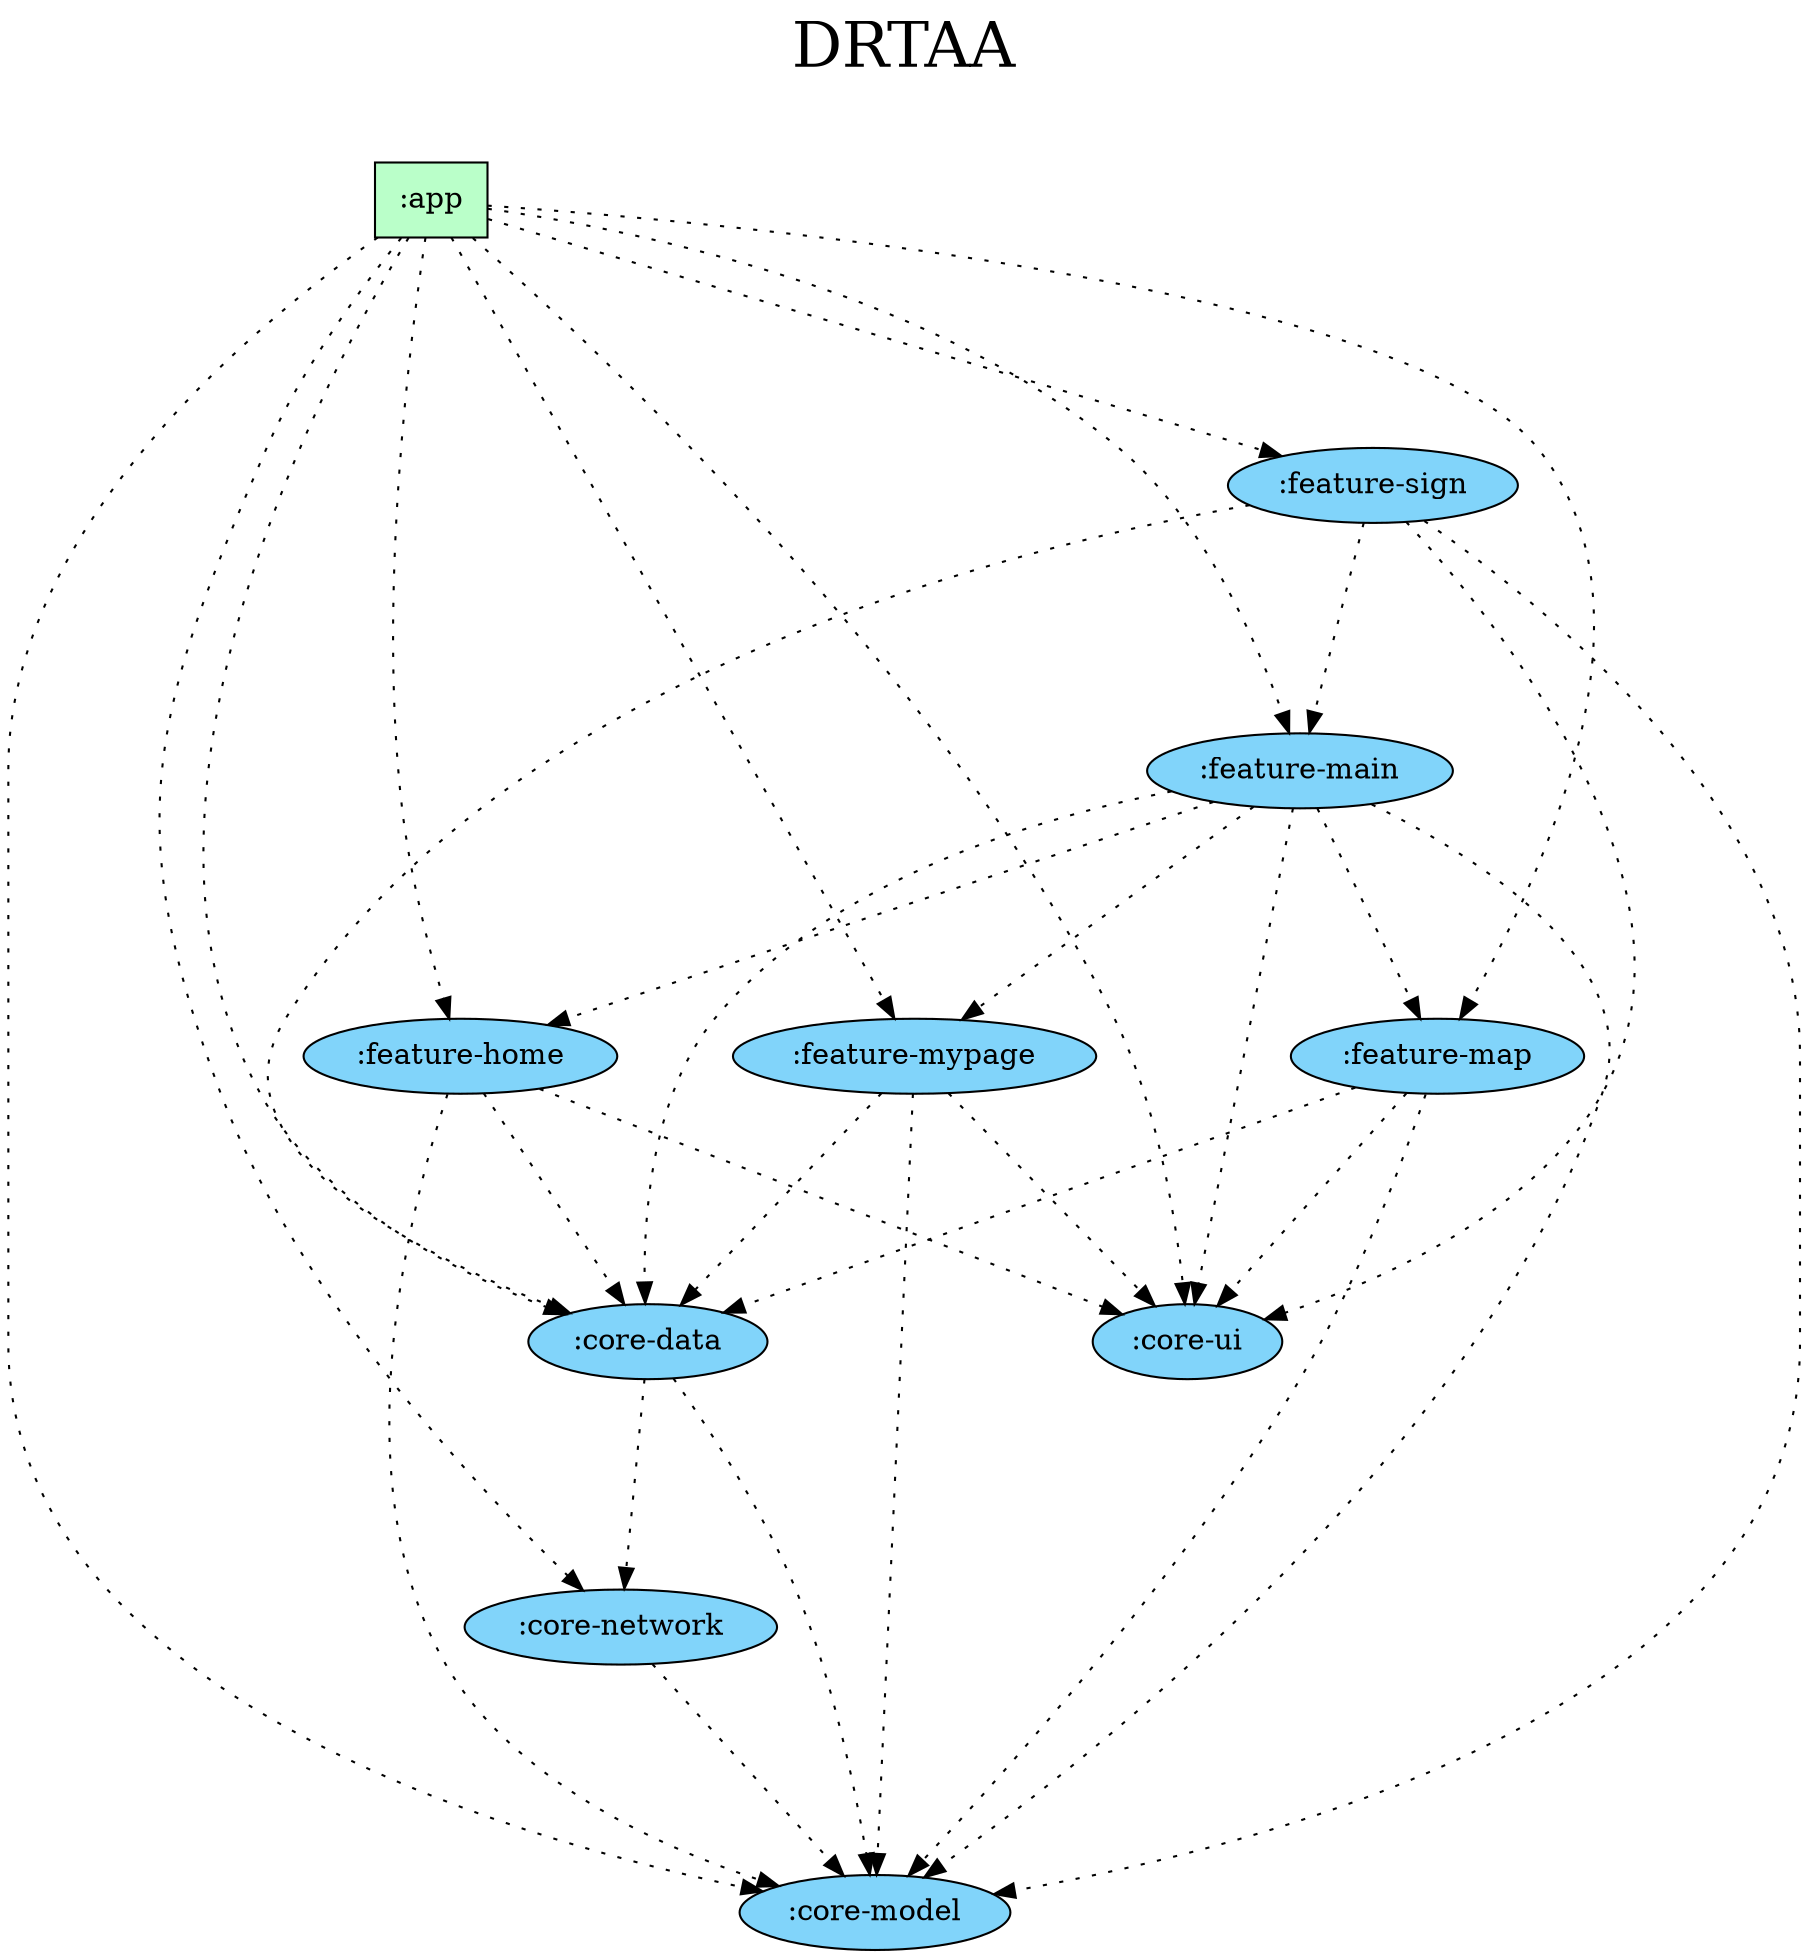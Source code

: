digraph {
  graph [label="DRTAA\n ",labelloc=t,fontsize=30,ranksep=1.4];
  node [style=filled, fillcolor="#bbbbbb"];
  rankdir=TB;

  # Projects

  ":app" [shape=box, fillcolor="#baffc9"];
  ":core-data" [fillcolor="#81D4FA"];
  ":core-model" [fillcolor="#81D4FA"];
  ":core-network" [fillcolor="#81D4FA"];
  ":core-ui" [fillcolor="#81D4FA"];
  ":feature-home" [fillcolor="#81D4FA"];
  ":feature-main" [fillcolor="#81D4FA"];
  ":feature-map" [fillcolor="#81D4FA"];
  ":feature-mypage" [fillcolor="#81D4FA"];
  ":feature-sign" [fillcolor="#81D4FA"];

  {rank = same; ":app";}

  # Dependencies

  ":app" -> ":core-data" [style=dotted]
  ":app" -> ":core-network" [style=dotted]
  ":app" -> ":core-ui" [style=dotted]
  ":app" -> ":core-model" [style=dotted]
  ":app" -> ":feature-main" [style=dotted]
  ":app" -> ":feature-map" [style=dotted]
  ":app" -> ":feature-mypage" [style=dotted]
  ":app" -> ":feature-home" [style=dotted]
  ":app" -> ":feature-sign" [style=dotted]
  ":feature-map" -> ":core-data" [style=dotted]
  ":feature-map" -> ":core-ui" [style=dotted]
  ":feature-map" -> ":core-model" [style=dotted]
  ":feature-mypage" -> ":core-data" [style=dotted]
  ":feature-mypage" -> ":core-ui" [style=dotted]
  ":feature-mypage" -> ":core-model" [style=dotted]
  ":feature-sign" -> ":core-data" [style=dotted]
  ":feature-sign" -> ":core-ui" [style=dotted]
  ":feature-sign" -> ":core-model" [style=dotted]
  ":feature-sign" -> ":feature-main" [style=dotted]
  ":core-network" -> ":core-model" [style=dotted]
  ":core-data" -> ":core-model" [style=dotted]
  ":core-data" -> ":core-network" [style=dotted]
  ":feature-home" -> ":core-data" [style=dotted]
  ":feature-home" -> ":core-ui" [style=dotted]
  ":feature-home" -> ":core-model" [style=dotted]
  ":feature-main" -> ":core-data" [style=dotted]
  ":feature-main" -> ":core-ui" [style=dotted]
  ":feature-main" -> ":core-model" [style=dotted]
  ":feature-main" -> ":feature-map" [style=dotted]
  ":feature-main" -> ":feature-mypage" [style=dotted]
  ":feature-main" -> ":feature-home" [style=dotted]
}
